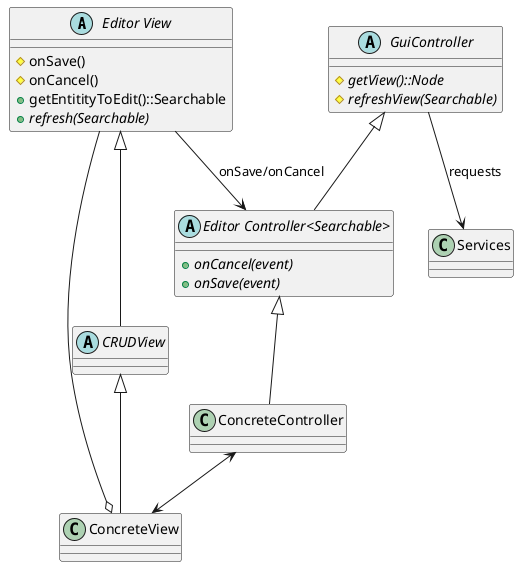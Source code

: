 
@startuml
' Definitions
abstract "Editor View"{
    # onSave()
    # onCancel()
    + getEntitityToEdit()::Searchable
    + {abstract} refresh(Searchable)
}
abstract CRUDView
class ConcreteView

abstract GuiController{
    # {abstract} getView()::Node
    # {abstract} refreshView(Searchable)
}

abstract "Editor Controller<Searchable>"{
    + {abstract} onCancel(event)
    + {abstract} onSave(event)
}
class ConcreteController

'Relationships

"Editor View"<|-- CRUDView
CRUDView <|-- ConcreteView
ConcreteView o-- "Editor View"

GuiController <|-- "Editor Controller<Searchable>"
"Editor Controller<Searchable>"<|--ConcreteController

ConcreteController<-->ConcreteView

GuiController-->Services : requests

"Editor View"-->"Editor Controller<Searchable>" : onSave/onCancel

@enduml